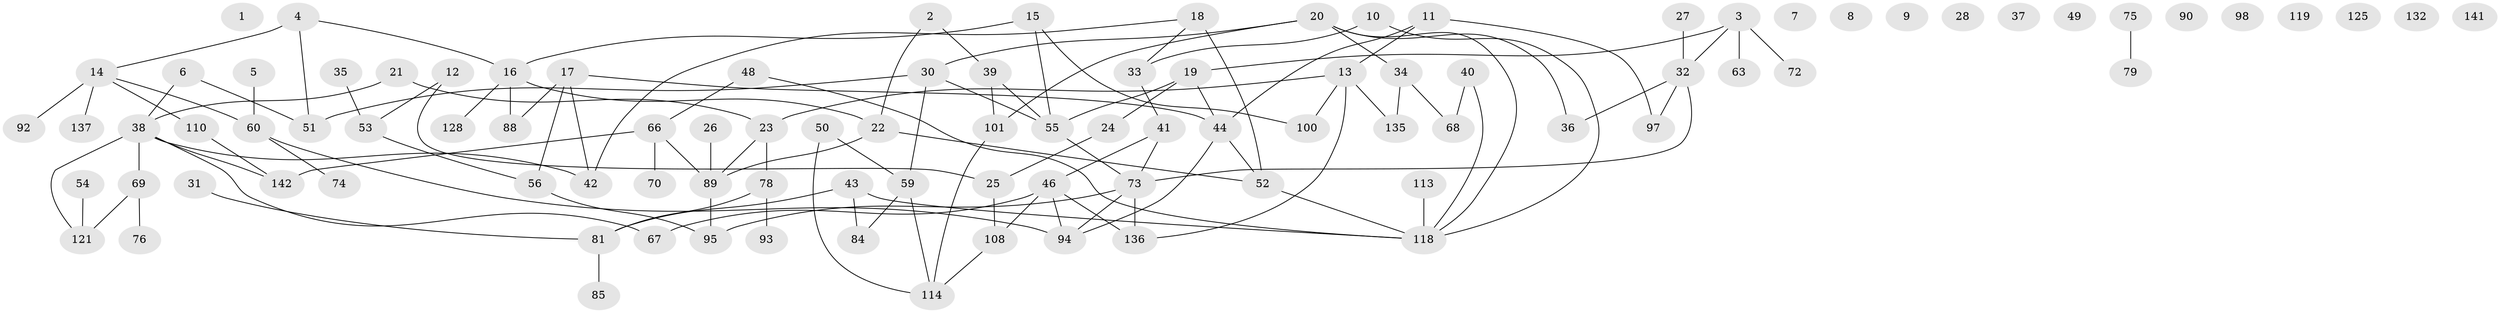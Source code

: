// Generated by graph-tools (version 1.1) at 2025/23/03/03/25 07:23:25]
// undirected, 97 vertices, 119 edges
graph export_dot {
graph [start="1"]
  node [color=gray90,style=filled];
  1;
  2;
  3 [super="+58"];
  4;
  5;
  6;
  7;
  8;
  9;
  10 [super="+87"];
  11 [super="+29"];
  12;
  13 [super="+104"];
  14 [super="+82"];
  15 [super="+138"];
  16 [super="+123"];
  17 [super="+122"];
  18;
  19 [super="+61"];
  20 [super="+117"];
  21;
  22 [super="+71"];
  23 [super="+109"];
  24;
  25;
  26;
  27 [super="+47"];
  28;
  30 [super="+127"];
  31;
  32 [super="+131"];
  33 [super="+130"];
  34 [super="+111"];
  35;
  36;
  37;
  38 [super="+91"];
  39 [super="+45"];
  40;
  41 [super="+62"];
  42 [super="+65"];
  43 [super="+57"];
  44 [super="+106"];
  46 [super="+112"];
  48;
  49;
  50 [super="+107"];
  51 [super="+140"];
  52 [super="+103"];
  53 [super="+102"];
  54;
  55 [super="+105"];
  56;
  59 [super="+77"];
  60 [super="+64"];
  63;
  66 [super="+115"];
  67 [super="+99"];
  68;
  69 [super="+129"];
  70;
  72 [super="+80"];
  73 [super="+96"];
  74;
  75;
  76;
  78 [super="+83"];
  79 [super="+86"];
  81;
  84;
  85;
  88;
  89 [super="+126"];
  90;
  92;
  93;
  94;
  95 [super="+133"];
  97;
  98;
  100;
  101 [super="+120"];
  108;
  110;
  113 [super="+134"];
  114 [super="+116"];
  118 [super="+124"];
  119;
  121;
  125;
  128;
  132;
  135;
  136 [super="+139"];
  137;
  141;
  142;
  2 -- 22;
  2 -- 39;
  3 -- 32;
  3 -- 63;
  3 -- 72;
  3 -- 19;
  4 -- 14;
  4 -- 16;
  4 -- 51;
  5 -- 60;
  6 -- 38;
  6 -- 51;
  10 -- 33;
  10 -- 118;
  11 -- 97;
  11 -- 44;
  11 -- 13;
  12 -- 25;
  12 -- 53;
  13 -- 100;
  13 -- 135;
  13 -- 136;
  13 -- 23;
  14 -- 110;
  14 -- 137 [weight=2];
  14 -- 60;
  14 -- 92;
  15 -- 16;
  15 -- 100;
  15 -- 55;
  16 -- 22;
  16 -- 128;
  16 -- 88;
  17 -- 42;
  17 -- 56;
  17 -- 88;
  17 -- 44;
  18 -- 42;
  18 -- 52 [weight=2];
  18 -- 33;
  19 -- 24;
  19 -- 55;
  19 -- 44;
  20 -- 36;
  20 -- 118;
  20 -- 34;
  20 -- 101;
  20 -- 30;
  21 -- 38;
  21 -- 23;
  22 -- 52;
  22 -- 89;
  23 -- 78;
  23 -- 89;
  24 -- 25;
  25 -- 108;
  26 -- 89;
  27 -- 32;
  30 -- 51;
  30 -- 55;
  30 -- 59;
  31 -- 81;
  32 -- 97;
  32 -- 36;
  32 -- 73;
  33 -- 41;
  34 -- 68;
  34 -- 135;
  35 -- 53;
  38 -- 121;
  38 -- 69;
  38 -- 142;
  38 -- 42;
  38 -- 67;
  39 -- 55;
  39 -- 101;
  40 -- 68;
  40 -- 118;
  41 -- 73;
  41 -- 46;
  43 -- 81;
  43 -- 118;
  43 -- 84;
  44 -- 94;
  44 -- 52;
  46 -- 67;
  46 -- 136;
  46 -- 94;
  46 -- 108;
  48 -- 66;
  48 -- 118;
  50 -- 114;
  50 -- 59;
  52 -- 118;
  53 -- 56;
  54 -- 121;
  55 -- 73;
  56 -- 95;
  59 -- 84;
  59 -- 114;
  60 -- 94;
  60 -- 74;
  66 -- 142;
  66 -- 70;
  66 -- 89;
  69 -- 121;
  69 -- 76;
  73 -- 94;
  73 -- 136;
  73 -- 95 [weight=2];
  75 -- 79;
  78 -- 93;
  78 -- 81;
  81 -- 85;
  89 -- 95;
  101 -- 114;
  108 -- 114;
  110 -- 142;
  113 -- 118;
}
